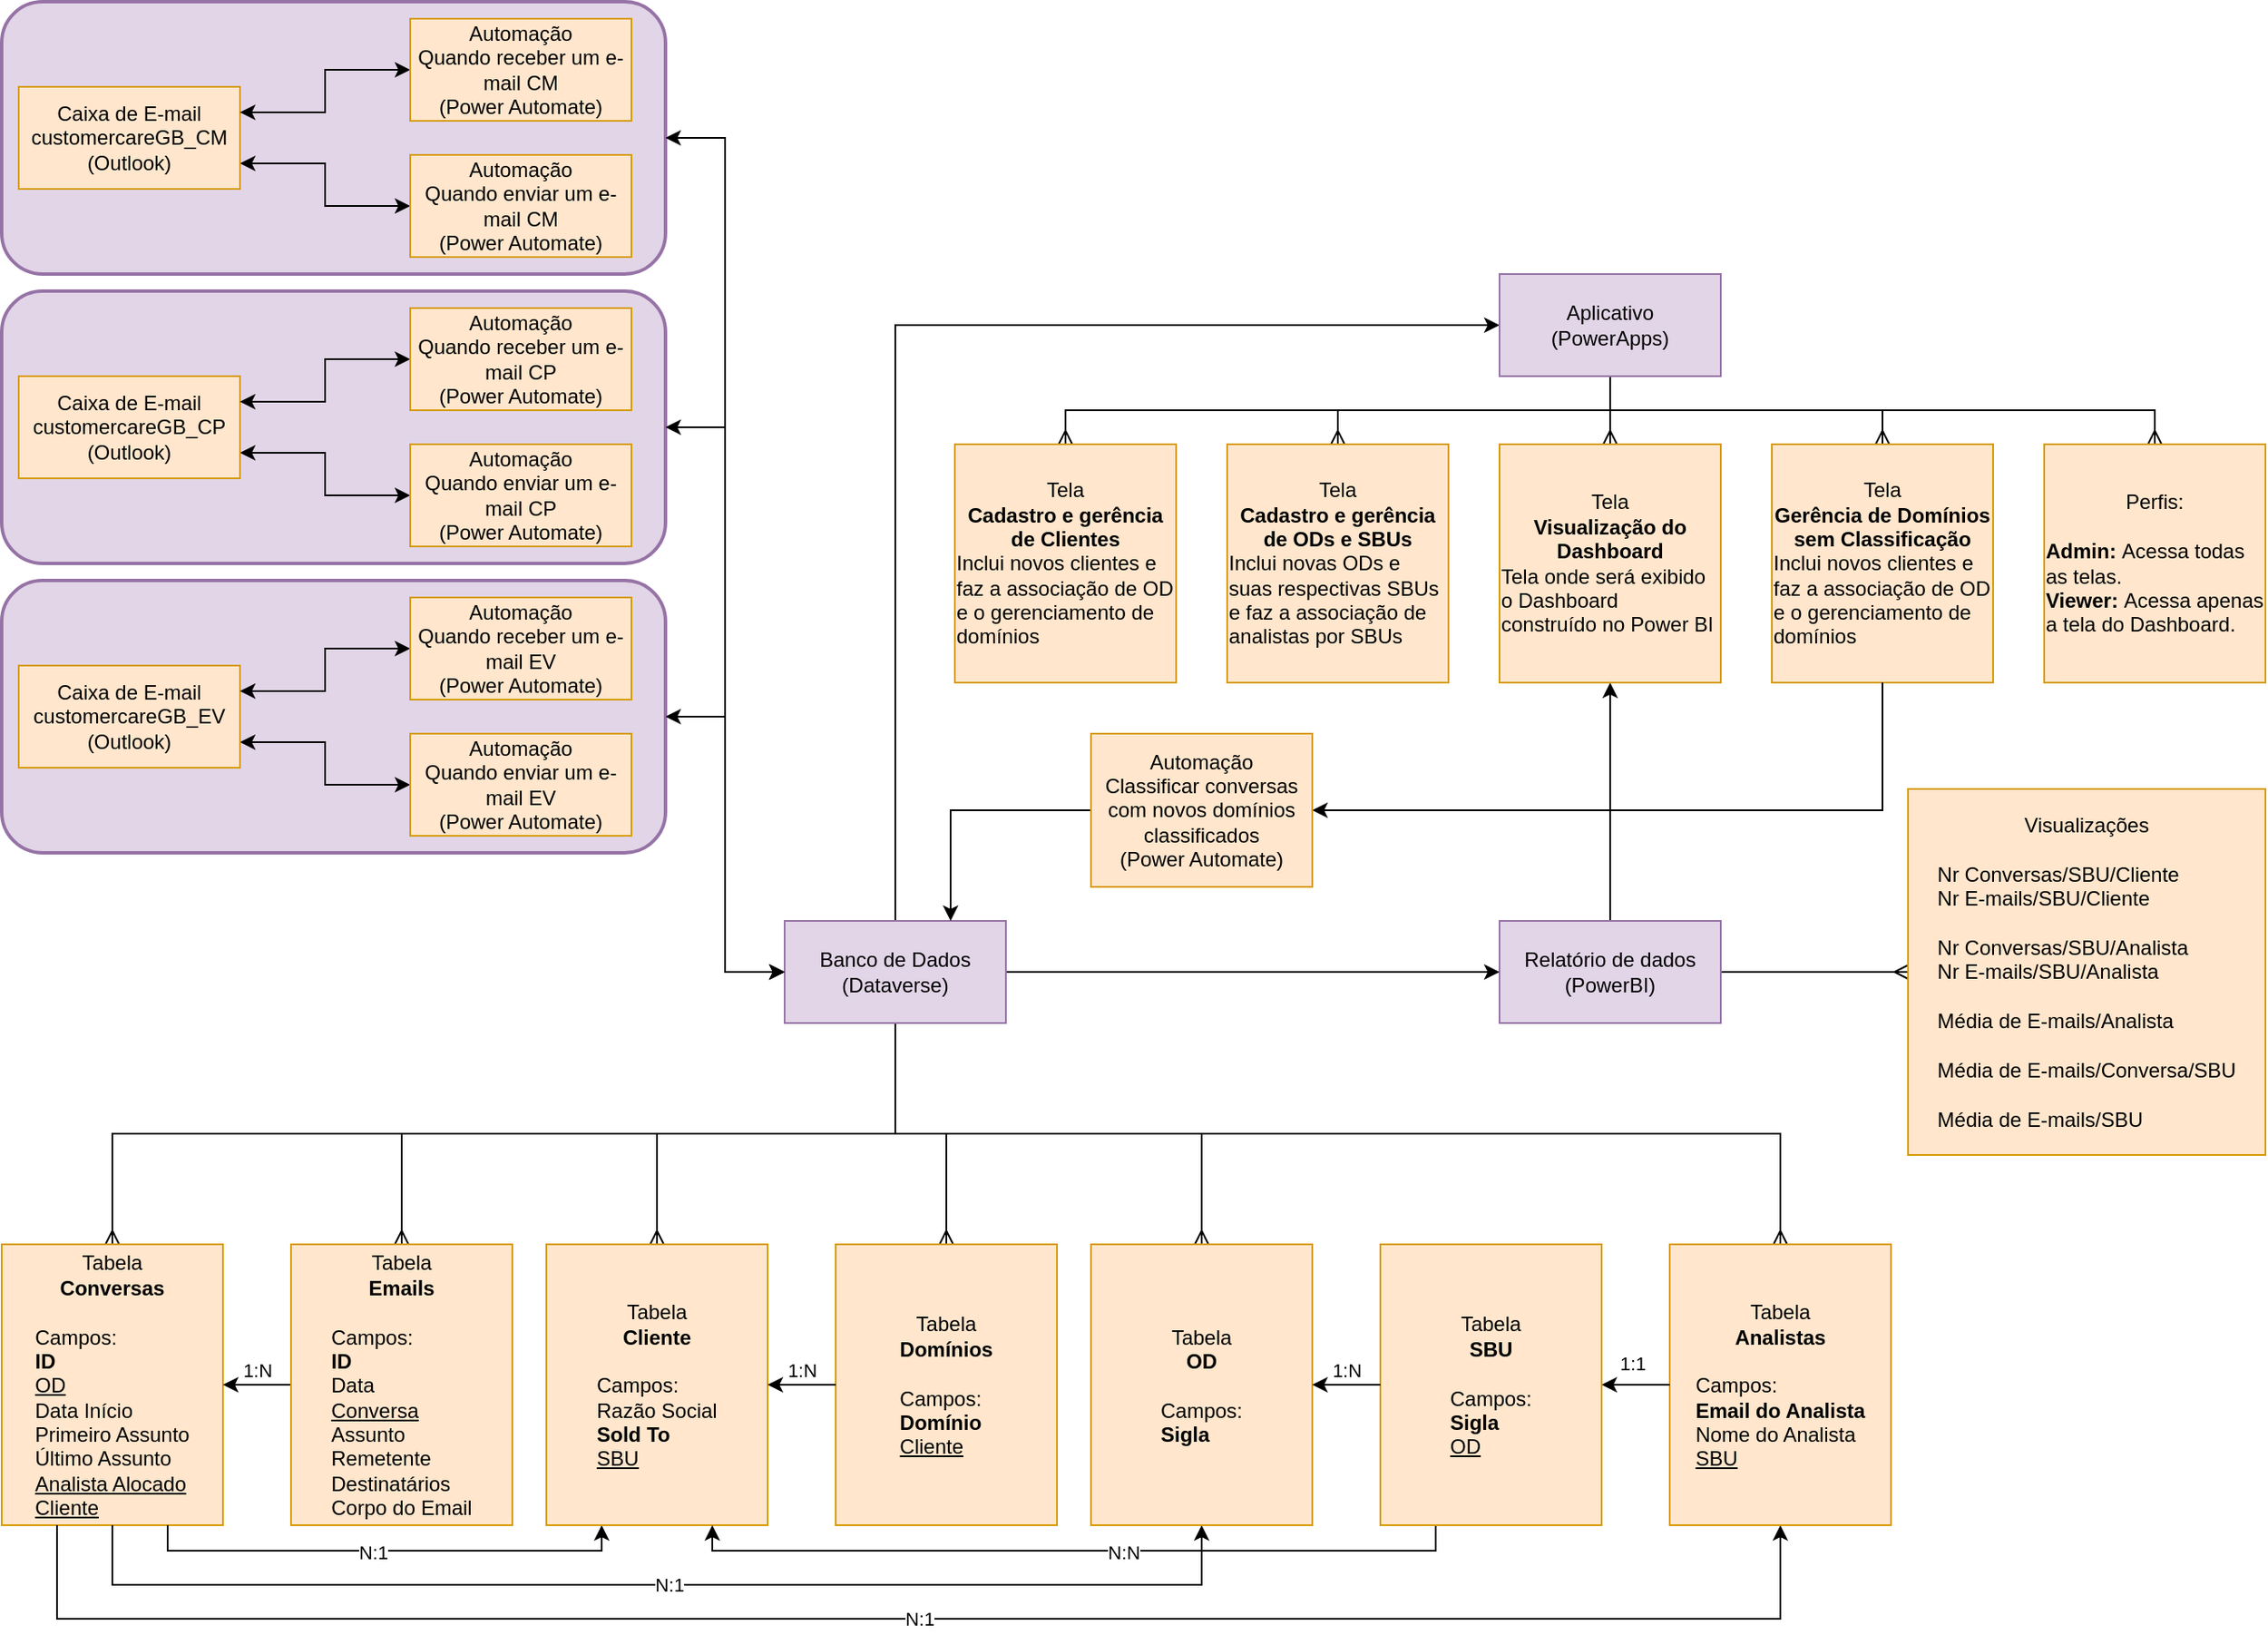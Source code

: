 <mxfile version="27.1.1">
  <diagram name="Page-1" id="ZwjWhncThgZWTAJ61Kw4">
    <mxGraphModel dx="1182" dy="-473" grid="1" gridSize="10" guides="1" tooltips="1" connect="1" arrows="1" fold="1" page="1" pageScale="1" pageWidth="850" pageHeight="1100" math="0" shadow="0">
      <root>
        <mxCell id="0" />
        <mxCell id="1" parent="0" />
        <mxCell id="ynyvM3cXLtGqZSwzZXU9-131" value="" style="rounded=1;whiteSpace=wrap;html=1;fillColor=#e1d5e7;strokeColor=#9673a6;strokeWidth=2;" parent="1" vertex="1">
          <mxGeometry x="10" y="1110" width="390" height="160" as="geometry" />
        </mxCell>
        <mxCell id="ynyvM3cXLtGqZSwzZXU9-128" value="" style="rounded=1;whiteSpace=wrap;html=1;fillColor=#e1d5e7;strokeColor=#9673a6;strokeWidth=2;" parent="1" vertex="1">
          <mxGeometry x="10" y="1450" width="390" height="160" as="geometry" />
        </mxCell>
        <mxCell id="ynyvM3cXLtGqZSwzZXU9-130" value="" style="rounded=1;whiteSpace=wrap;html=1;fillColor=#e1d5e7;strokeColor=#9673a6;strokeWidth=2;" parent="1" vertex="1">
          <mxGeometry x="10" y="1280" width="390" height="160" as="geometry" />
        </mxCell>
        <mxCell id="ynyvM3cXLtGqZSwzZXU9-120" style="edgeStyle=orthogonalEdgeStyle;rounded=0;orthogonalLoop=1;jettySize=auto;html=1;exitX=0.5;exitY=0;exitDx=0;exitDy=0;entryX=0.5;entryY=1;entryDx=0;entryDy=0;" parent="1" source="ynyvM3cXLtGqZSwzZXU9-2" target="ynyvM3cXLtGqZSwzZXU9-118" edge="1">
          <mxGeometry relative="1" as="geometry" />
        </mxCell>
        <mxCell id="ynyvM3cXLtGqZSwzZXU9-138" style="edgeStyle=orthogonalEdgeStyle;rounded=0;orthogonalLoop=1;jettySize=auto;html=1;exitX=1;exitY=0.5;exitDx=0;exitDy=0;entryX=0;entryY=0.5;entryDx=0;entryDy=0;endArrow=ERmany;endFill=0;" parent="1" source="ynyvM3cXLtGqZSwzZXU9-2" target="ynyvM3cXLtGqZSwzZXU9-137" edge="1">
          <mxGeometry relative="1" as="geometry" />
        </mxCell>
        <mxCell id="ynyvM3cXLtGqZSwzZXU9-2" value="Relatório de dados&lt;br&gt;&lt;div&gt;(PowerBI)&lt;/div&gt;" style="rounded=0;whiteSpace=wrap;html=1;fillColor=#e1d5e7;strokeColor=#9673a6;" parent="1" vertex="1">
          <mxGeometry x="890" y="1650" width="130" height="60" as="geometry" />
        </mxCell>
        <mxCell id="ynyvM3cXLtGqZSwzZXU9-69" style="edgeStyle=orthogonalEdgeStyle;rounded=0;orthogonalLoop=1;jettySize=auto;html=1;exitX=1;exitY=0.75;exitDx=0;exitDy=0;entryX=0;entryY=0.5;entryDx=0;entryDy=0;startArrow=classic;startFill=1;" parent="1" source="ynyvM3cXLtGqZSwzZXU9-36" target="ynyvM3cXLtGqZSwzZXU9-67" edge="1">
          <mxGeometry relative="1" as="geometry" />
        </mxCell>
        <mxCell id="ynyvM3cXLtGqZSwzZXU9-36" value="Caixa de E-mail&lt;div&gt;customercareGB_CM&lt;br&gt;&lt;div&gt;(Outlook)&lt;/div&gt;&lt;/div&gt;" style="rounded=0;whiteSpace=wrap;html=1;fillColor=#ffe6cc;strokeColor=#d79b00;" parent="1" vertex="1">
          <mxGeometry x="20.0" y="1160" width="130" height="60" as="geometry" />
        </mxCell>
        <mxCell id="ynyvM3cXLtGqZSwzZXU9-70" style="edgeStyle=orthogonalEdgeStyle;rounded=0;orthogonalLoop=1;jettySize=auto;html=1;exitX=0;exitY=0.5;exitDx=0;exitDy=0;entryX=1;entryY=0.25;entryDx=0;entryDy=0;startArrow=classic;startFill=1;" parent="1" source="ynyvM3cXLtGqZSwzZXU9-59" target="ynyvM3cXLtGqZSwzZXU9-36" edge="1">
          <mxGeometry relative="1" as="geometry" />
        </mxCell>
        <mxCell id="ynyvM3cXLtGqZSwzZXU9-59" value="Automação&lt;div&gt;Quando receber um e-mail CM&lt;br&gt;&lt;div&gt;(Power Automate)&lt;/div&gt;&lt;/div&gt;" style="rounded=0;whiteSpace=wrap;html=1;fillColor=#ffe6cc;strokeColor=#d79b00;" parent="1" vertex="1">
          <mxGeometry x="250.0" y="1120" width="130" height="60" as="geometry" />
        </mxCell>
        <mxCell id="ynyvM3cXLtGqZSwzZXU9-67" value="Automação&lt;div&gt;Quando enviar um e-mail CM&lt;br&gt;&lt;div&gt;(Power Automate)&lt;/div&gt;&lt;/div&gt;" style="rounded=0;whiteSpace=wrap;html=1;fillColor=#ffe6cc;strokeColor=#d79b00;" parent="1" vertex="1">
          <mxGeometry x="250" y="1200" width="130" height="60" as="geometry" />
        </mxCell>
        <mxCell id="ynyvM3cXLtGqZSwzZXU9-93" style="edgeStyle=orthogonalEdgeStyle;rounded=0;orthogonalLoop=1;jettySize=auto;html=1;exitX=0.5;exitY=1;exitDx=0;exitDy=0;endArrow=ERmany;endFill=0;" parent="1" source="ynyvM3cXLtGqZSwzZXU9-24" target="ynyvM3cXLtGqZSwzZXU9-79" edge="1">
          <mxGeometry relative="1" as="geometry" />
        </mxCell>
        <mxCell id="ynyvM3cXLtGqZSwzZXU9-94" style="edgeStyle=orthogonalEdgeStyle;rounded=0;orthogonalLoop=1;jettySize=auto;html=1;exitX=0.5;exitY=1;exitDx=0;exitDy=0;entryX=0.5;entryY=0;entryDx=0;entryDy=0;endArrow=ERmany;endFill=0;" parent="1" source="ynyvM3cXLtGqZSwzZXU9-24" target="ynyvM3cXLtGqZSwzZXU9-83" edge="1">
          <mxGeometry relative="1" as="geometry" />
        </mxCell>
        <mxCell id="ynyvM3cXLtGqZSwzZXU9-95" style="edgeStyle=orthogonalEdgeStyle;rounded=0;orthogonalLoop=1;jettySize=auto;html=1;exitX=0.5;exitY=1;exitDx=0;exitDy=0;endArrow=ERmany;endFill=0;" parent="1" source="ynyvM3cXLtGqZSwzZXU9-24" target="ynyvM3cXLtGqZSwzZXU9-84" edge="1">
          <mxGeometry relative="1" as="geometry" />
        </mxCell>
        <mxCell id="ynyvM3cXLtGqZSwzZXU9-96" style="edgeStyle=orthogonalEdgeStyle;rounded=0;orthogonalLoop=1;jettySize=auto;html=1;exitX=0.5;exitY=1;exitDx=0;exitDy=0;endArrow=ERmany;endFill=0;" parent="1" source="ynyvM3cXLtGqZSwzZXU9-24" target="ynyvM3cXLtGqZSwzZXU9-78" edge="1">
          <mxGeometry relative="1" as="geometry" />
        </mxCell>
        <mxCell id="ynyvM3cXLtGqZSwzZXU9-97" style="edgeStyle=orthogonalEdgeStyle;rounded=0;orthogonalLoop=1;jettySize=auto;html=1;exitX=0.5;exitY=1;exitDx=0;exitDy=0;entryX=0.5;entryY=0;entryDx=0;entryDy=0;endArrow=ERmany;endFill=0;" parent="1" source="ynyvM3cXLtGqZSwzZXU9-24" target="ynyvM3cXLtGqZSwzZXU9-74" edge="1">
          <mxGeometry relative="1" as="geometry" />
        </mxCell>
        <mxCell id="ynyvM3cXLtGqZSwzZXU9-98" style="edgeStyle=orthogonalEdgeStyle;rounded=0;orthogonalLoop=1;jettySize=auto;html=1;exitX=0.5;exitY=1;exitDx=0;exitDy=0;entryX=0.5;entryY=0;entryDx=0;entryDy=0;endArrow=ERmany;endFill=0;" parent="1" source="ynyvM3cXLtGqZSwzZXU9-24" target="ynyvM3cXLtGqZSwzZXU9-29" edge="1">
          <mxGeometry relative="1" as="geometry" />
        </mxCell>
        <mxCell id="ynyvM3cXLtGqZSwzZXU9-119" style="edgeStyle=orthogonalEdgeStyle;rounded=0;orthogonalLoop=1;jettySize=auto;html=1;exitX=1;exitY=0.5;exitDx=0;exitDy=0;entryX=0;entryY=0.5;entryDx=0;entryDy=0;" parent="1" source="ynyvM3cXLtGqZSwzZXU9-24" target="ynyvM3cXLtGqZSwzZXU9-2" edge="1">
          <mxGeometry relative="1" as="geometry" />
        </mxCell>
        <mxCell id="ynyvM3cXLtGqZSwzZXU9-121" style="edgeStyle=orthogonalEdgeStyle;rounded=0;orthogonalLoop=1;jettySize=auto;html=1;exitX=0.5;exitY=0;exitDx=0;exitDy=0;entryX=0;entryY=0.5;entryDx=0;entryDy=0;" parent="1" source="ynyvM3cXLtGqZSwzZXU9-24" target="ynyvM3cXLtGqZSwzZXU9-18" edge="1">
          <mxGeometry relative="1" as="geometry" />
        </mxCell>
        <mxCell id="ynyvM3cXLtGqZSwzZXU9-24" value="Banco de Dados (Dataverse)" style="rounded=0;whiteSpace=wrap;html=1;fillColor=#e1d5e7;strokeColor=#9673a6;container=0;" parent="1" vertex="1">
          <mxGeometry x="470" y="1650" width="130" height="60" as="geometry" />
        </mxCell>
        <mxCell id="ynyvM3cXLtGqZSwzZXU9-29" value="Tabela&lt;div&gt;&lt;b&gt;Conversas&lt;/b&gt;&lt;/div&gt;&lt;div&gt;&lt;br&gt;&lt;/div&gt;&lt;div style=&quot;text-align: left;&quot;&gt;Campos:&lt;/div&gt;&lt;div style=&quot;text-align: left;&quot;&gt;&lt;b&gt;ID&lt;/b&gt;&lt;/div&gt;&lt;div style=&quot;text-align: left;&quot;&gt;&lt;u&gt;OD&lt;/u&gt;&lt;/div&gt;&lt;div style=&quot;text-align: left;&quot;&gt;Data Início&lt;/div&gt;&lt;div style=&quot;text-align: left;&quot;&gt;Primeiro Assunto&lt;/div&gt;&lt;div style=&quot;text-align: left;&quot;&gt;Último Assunto&lt;br&gt;&lt;u&gt;Analista Alocado&lt;/u&gt;&lt;/div&gt;&lt;div style=&quot;text-align: left;&quot;&gt;&lt;u&gt;Cliente&lt;/u&gt;&lt;/div&gt;" style="rounded=0;whiteSpace=wrap;html=1;fillColor=#ffe6cc;strokeColor=#d79b00;container=0;" parent="1" vertex="1">
          <mxGeometry x="10" y="1840" width="130" height="165" as="geometry" />
        </mxCell>
        <mxCell id="ynyvM3cXLtGqZSwzZXU9-76" value="" style="edgeStyle=orthogonalEdgeStyle;rounded=0;orthogonalLoop=1;jettySize=auto;html=1;startArrow=none;startFill=0;endArrow=classic;endFill=1;" parent="1" source="ynyvM3cXLtGqZSwzZXU9-74" target="ynyvM3cXLtGqZSwzZXU9-29" edge="1">
          <mxGeometry relative="1" as="geometry" />
        </mxCell>
        <mxCell id="ynyvM3cXLtGqZSwzZXU9-77" value="1:N" style="edgeLabel;html=1;align=center;verticalAlign=middle;resizable=0;points=[];" parent="ynyvM3cXLtGqZSwzZXU9-76" vertex="1" connectable="0">
          <mxGeometry x="0.323" y="1" relative="1" as="geometry">
            <mxPoint x="6" y="-10" as="offset" />
          </mxGeometry>
        </mxCell>
        <mxCell id="ynyvM3cXLtGqZSwzZXU9-74" value="Tabela&lt;div&gt;&lt;b&gt;Emails&lt;/b&gt;&lt;/div&gt;&lt;div&gt;&lt;br&gt;&lt;/div&gt;&lt;div style=&quot;text-align: left;&quot;&gt;Campos:&lt;/div&gt;&lt;div style=&quot;text-align: left;&quot;&gt;&lt;b&gt;ID&lt;/b&gt;&lt;/div&gt;&lt;div style=&quot;text-align: left;&quot;&gt;Data&lt;/div&gt;&lt;div style=&quot;text-align: left;&quot;&gt;&lt;u&gt;Conversa&lt;/u&gt;&lt;/div&gt;&lt;div style=&quot;text-align: left;&quot;&gt;Assunto&lt;/div&gt;&lt;div style=&quot;text-align: left;&quot;&gt;Remetente&lt;/div&gt;&lt;div style=&quot;text-align: left;&quot;&gt;Destinatários&lt;/div&gt;&lt;div style=&quot;text-align: left;&quot;&gt;&lt;font style=&quot;color: rgb(0, 0, 0);&quot;&gt;Corpo do Email&lt;/font&gt;&lt;/div&gt;" style="rounded=0;whiteSpace=wrap;html=1;fillColor=#ffe6cc;strokeColor=#d79b00;container=0;" parent="1" vertex="1">
          <mxGeometry x="180" y="1840" width="130" height="165" as="geometry" />
        </mxCell>
        <mxCell id="ynyvM3cXLtGqZSwzZXU9-91" style="edgeStyle=orthogonalEdgeStyle;rounded=0;orthogonalLoop=1;jettySize=auto;html=1;exitX=0.25;exitY=1;exitDx=0;exitDy=0;entryX=0.75;entryY=1;entryDx=0;entryDy=0;startArrow=classic;startFill=1;endArrow=none;" parent="1" source="ynyvM3cXLtGqZSwzZXU9-78" target="ynyvM3cXLtGqZSwzZXU9-29" edge="1">
          <mxGeometry relative="1" as="geometry">
            <Array as="points">
              <mxPoint x="363" y="2020" />
              <mxPoint x="108" y="2020" />
            </Array>
          </mxGeometry>
        </mxCell>
        <mxCell id="ynyvM3cXLtGqZSwzZXU9-92" value="N:1" style="edgeLabel;html=1;align=center;verticalAlign=middle;resizable=0;points=[];" parent="ynyvM3cXLtGqZSwzZXU9-91" vertex="1" connectable="0">
          <mxGeometry x="0.05" y="1" relative="1" as="geometry">
            <mxPoint as="offset" />
          </mxGeometry>
        </mxCell>
        <mxCell id="ynyvM3cXLtGqZSwzZXU9-78" value="Tabela&lt;div&gt;&lt;b&gt;Cliente&lt;/b&gt;&lt;/div&gt;&lt;div&gt;&lt;br&gt;&lt;/div&gt;&lt;div style=&quot;text-align: left;&quot;&gt;Campos:&lt;/div&gt;&lt;div style=&quot;text-align: left;&quot;&gt;Razão Social&lt;br&gt;&lt;b&gt;Sold To&lt;/b&gt;&lt;/div&gt;&lt;div style=&quot;text-align: left;&quot;&gt;&lt;u&gt;SBU&lt;/u&gt;&lt;/div&gt;" style="rounded=0;whiteSpace=wrap;html=1;fillColor=#ffe6cc;strokeColor=#d79b00;container=0;" parent="1" vertex="1">
          <mxGeometry x="330" y="1840" width="130" height="165" as="geometry" />
        </mxCell>
        <mxCell id="RUG-Mu3ClXBhVxwZy014-1" style="edgeStyle=orthogonalEdgeStyle;rounded=0;orthogonalLoop=1;jettySize=auto;html=1;exitX=0.5;exitY=1;exitDx=0;exitDy=0;entryX=0.5;entryY=1;entryDx=0;entryDy=0;startArrow=classic;startFill=1;endArrow=none;" edge="1" parent="1" source="ynyvM3cXLtGqZSwzZXU9-83" target="ynyvM3cXLtGqZSwzZXU9-29">
          <mxGeometry relative="1" as="geometry">
            <Array as="points">
              <mxPoint x="715" y="2040" />
              <mxPoint x="75" y="2040" />
            </Array>
          </mxGeometry>
        </mxCell>
        <mxCell id="RUG-Mu3ClXBhVxwZy014-2" value="N:1" style="edgeLabel;html=1;align=center;verticalAlign=middle;resizable=0;points=[];" vertex="1" connectable="0" parent="RUG-Mu3ClXBhVxwZy014-1">
          <mxGeometry x="0.051" y="-3" relative="1" as="geometry">
            <mxPoint x="25" y="3" as="offset" />
          </mxGeometry>
        </mxCell>
        <mxCell id="ynyvM3cXLtGqZSwzZXU9-79" value="Tabela&lt;div&gt;&lt;b&gt;Domínios&lt;/b&gt;&lt;/div&gt;&lt;div&gt;&lt;br&gt;&lt;/div&gt;&lt;div style=&quot;text-align: left;&quot;&gt;Campos:&lt;/div&gt;&lt;div style=&quot;text-align: left;&quot;&gt;&lt;span style=&quot;background-color: transparent; color: light-dark(rgb(0, 0, 0), rgb(255, 255, 255));&quot;&gt;&lt;b&gt;Domínio&lt;/b&gt;&lt;/span&gt;&lt;/div&gt;&lt;div style=&quot;text-align: left;&quot;&gt;&lt;span style=&quot;background-color: transparent; color: light-dark(rgb(0, 0, 0), rgb(255, 255, 255));&quot;&gt;&lt;u&gt;Cliente&lt;/u&gt;&lt;/span&gt;&lt;/div&gt;" style="rounded=0;whiteSpace=wrap;html=1;fillColor=#ffe6cc;strokeColor=#d79b00;container=0;" parent="1" vertex="1">
          <mxGeometry x="500" y="1840" width="130" height="165" as="geometry" />
        </mxCell>
        <mxCell id="ynyvM3cXLtGqZSwzZXU9-80" value="" style="edgeStyle=orthogonalEdgeStyle;rounded=0;orthogonalLoop=1;jettySize=auto;html=1;startArrow=none;startFill=0;endArrow=classic;entryX=1;entryY=0.5;entryDx=0;entryDy=0;exitX=0;exitY=0.5;exitDx=0;exitDy=0;endFill=1;" parent="1" source="ynyvM3cXLtGqZSwzZXU9-79" target="ynyvM3cXLtGqZSwzZXU9-78" edge="1">
          <mxGeometry relative="1" as="geometry">
            <mxPoint x="550" y="1925" as="sourcePoint" />
            <mxPoint x="500" y="1925" as="targetPoint" />
          </mxGeometry>
        </mxCell>
        <mxCell id="ynyvM3cXLtGqZSwzZXU9-81" value="1:N" style="edgeLabel;html=1;align=center;verticalAlign=middle;resizable=0;points=[];" parent="ynyvM3cXLtGqZSwzZXU9-80" vertex="1" connectable="0">
          <mxGeometry x="0.323" y="1" relative="1" as="geometry">
            <mxPoint x="6" y="-10" as="offset" />
          </mxGeometry>
        </mxCell>
        <mxCell id="ynyvM3cXLtGqZSwzZXU9-87" style="edgeStyle=orthogonalEdgeStyle;rounded=0;orthogonalLoop=1;jettySize=auto;html=1;exitX=0.25;exitY=1;exitDx=0;exitDy=0;entryX=0.75;entryY=1;entryDx=0;entryDy=0;" parent="1" source="ynyvM3cXLtGqZSwzZXU9-141" target="ynyvM3cXLtGqZSwzZXU9-78" edge="1">
          <mxGeometry relative="1" as="geometry">
            <Array as="points">
              <mxPoint x="853" y="2020" />
              <mxPoint x="428" y="2020" />
            </Array>
          </mxGeometry>
        </mxCell>
        <mxCell id="ynyvM3cXLtGqZSwzZXU9-90" value="N:N" style="edgeLabel;html=1;align=center;verticalAlign=middle;resizable=0;points=[];" parent="ynyvM3cXLtGqZSwzZXU9-87" vertex="1" connectable="0">
          <mxGeometry x="-0.127" y="1" relative="1" as="geometry">
            <mxPoint as="offset" />
          </mxGeometry>
        </mxCell>
        <mxCell id="ynyvM3cXLtGqZSwzZXU9-83" value="Tabela&lt;div&gt;&lt;b&gt;OD&lt;/b&gt;&lt;/div&gt;&lt;div&gt;&lt;b&gt;&lt;br&gt;&lt;/b&gt;&lt;/div&gt;&lt;div style=&quot;text-align: left;&quot;&gt;Campos:&lt;/div&gt;&lt;div style=&quot;text-align: left;&quot;&gt;&lt;span style=&quot;background-color: transparent; color: light-dark(rgb(0, 0, 0), rgb(255, 255, 255));&quot;&gt;&lt;b&gt;Sigla&lt;/b&gt;&lt;/span&gt;&lt;/div&gt;" style="rounded=0;whiteSpace=wrap;html=1;fillColor=#ffe6cc;strokeColor=#d79b00;container=0;" parent="1" vertex="1">
          <mxGeometry x="650" y="1840" width="130" height="165" as="geometry" />
        </mxCell>
        <mxCell id="RUG-Mu3ClXBhVxwZy014-5" value="N:1" style="edgeStyle=orthogonalEdgeStyle;rounded=0;orthogonalLoop=1;jettySize=auto;html=1;exitX=0.5;exitY=1;exitDx=0;exitDy=0;entryX=0.25;entryY=1;entryDx=0;entryDy=0;startArrow=classic;startFill=1;endArrow=none;" edge="1" parent="1" source="ynyvM3cXLtGqZSwzZXU9-84" target="ynyvM3cXLtGqZSwzZXU9-29">
          <mxGeometry relative="1" as="geometry">
            <Array as="points">
              <mxPoint x="1055" y="2060" />
              <mxPoint x="42" y="2060" />
            </Array>
          </mxGeometry>
        </mxCell>
        <mxCell id="ynyvM3cXLtGqZSwzZXU9-84" value="Tabela&lt;div&gt;&lt;b&gt;Analistas&lt;/b&gt;&lt;/div&gt;&lt;div&gt;&lt;b&gt;&lt;br&gt;&lt;/b&gt;&lt;/div&gt;&lt;div style=&quot;text-align: left;&quot;&gt;Campos:&lt;/div&gt;&lt;div style=&quot;text-align: left;&quot;&gt;&lt;span style=&quot;background-color: transparent; color: light-dark(rgb(0, 0, 0), rgb(255, 255, 255));&quot;&gt;&lt;b&gt;Email do Analista&lt;/b&gt;&lt;/span&gt;&lt;/div&gt;&lt;div style=&quot;text-align: left;&quot;&gt;&lt;span style=&quot;background-color: transparent; color: light-dark(rgb(0, 0, 0), rgb(255, 255, 255));&quot;&gt;Nome do Analista&lt;/span&gt;&lt;/div&gt;&lt;div style=&quot;text-align: left;&quot;&gt;&lt;span style=&quot;background-color: transparent; color: light-dark(rgb(0, 0, 0), rgb(255, 255, 255));&quot;&gt;&lt;u&gt;SBU&lt;/u&gt;&lt;/span&gt;&lt;/div&gt;" style="rounded=0;whiteSpace=wrap;html=1;fillColor=#ffe6cc;strokeColor=#d79b00;container=0;" parent="1" vertex="1">
          <mxGeometry x="990" y="1840" width="130" height="165" as="geometry" />
        </mxCell>
        <mxCell id="ynyvM3cXLtGqZSwzZXU9-85" value="" style="edgeStyle=orthogonalEdgeStyle;rounded=0;orthogonalLoop=1;jettySize=auto;html=1;startArrow=none;startFill=0;endArrow=classic;entryX=1;entryY=0.5;entryDx=0;entryDy=0;exitX=0;exitY=0.5;exitDx=0;exitDy=0;endFill=1;" parent="1" source="ynyvM3cXLtGqZSwzZXU9-84" target="ynyvM3cXLtGqZSwzZXU9-141" edge="1">
          <mxGeometry relative="1" as="geometry">
            <mxPoint x="920" y="1925" as="sourcePoint" />
            <mxPoint x="870" y="1925" as="targetPoint" />
          </mxGeometry>
        </mxCell>
        <mxCell id="ynyvM3cXLtGqZSwzZXU9-86" value="1:1" style="edgeLabel;html=1;align=center;verticalAlign=middle;resizable=0;points=[];" parent="ynyvM3cXLtGqZSwzZXU9-85" vertex="1" connectable="0">
          <mxGeometry x="0.323" y="1" relative="1" as="geometry">
            <mxPoint x="4" y="-14" as="offset" />
          </mxGeometry>
        </mxCell>
        <mxCell id="ynyvM3cXLtGqZSwzZXU9-99" style="edgeStyle=orthogonalEdgeStyle;rounded=0;orthogonalLoop=1;jettySize=auto;html=1;exitX=1;exitY=0.75;exitDx=0;exitDy=0;entryX=0;entryY=0.5;entryDx=0;entryDy=0;startArrow=classic;startFill=1;" parent="1" source="ynyvM3cXLtGqZSwzZXU9-100" target="ynyvM3cXLtGqZSwzZXU9-103" edge="1">
          <mxGeometry relative="1" as="geometry" />
        </mxCell>
        <mxCell id="ynyvM3cXLtGqZSwzZXU9-100" value="Caixa de E-mail&lt;div&gt;customercareGB_CP&lt;br&gt;&lt;div&gt;(Outlook)&lt;/div&gt;&lt;/div&gt;" style="rounded=0;whiteSpace=wrap;html=1;fillColor=#ffe6cc;strokeColor=#d79b00;" parent="1" vertex="1">
          <mxGeometry x="20" y="1330" width="130" height="60" as="geometry" />
        </mxCell>
        <mxCell id="ynyvM3cXLtGqZSwzZXU9-101" style="edgeStyle=orthogonalEdgeStyle;rounded=0;orthogonalLoop=1;jettySize=auto;html=1;exitX=0;exitY=0.5;exitDx=0;exitDy=0;entryX=1;entryY=0.25;entryDx=0;entryDy=0;startArrow=classic;startFill=1;" parent="1" source="ynyvM3cXLtGqZSwzZXU9-102" target="ynyvM3cXLtGqZSwzZXU9-100" edge="1">
          <mxGeometry relative="1" as="geometry" />
        </mxCell>
        <mxCell id="ynyvM3cXLtGqZSwzZXU9-102" value="Automação&lt;div&gt;Quando receber um e-mail CP&lt;br&gt;&lt;div&gt;(Power Automate)&lt;/div&gt;&lt;/div&gt;" style="rounded=0;whiteSpace=wrap;html=1;fillColor=#ffe6cc;strokeColor=#d79b00;" parent="1" vertex="1">
          <mxGeometry x="250.0" y="1290" width="130" height="60" as="geometry" />
        </mxCell>
        <mxCell id="ynyvM3cXLtGqZSwzZXU9-103" value="Automação&lt;br&gt;&lt;div&gt;Quando enviar um e-mail CP&lt;br&gt;&lt;div&gt;(Power Automate)&lt;/div&gt;&lt;/div&gt;" style="rounded=0;whiteSpace=wrap;html=1;fillColor=#ffe6cc;strokeColor=#d79b00;" parent="1" vertex="1">
          <mxGeometry x="250" y="1370" width="130" height="60" as="geometry" />
        </mxCell>
        <mxCell id="ynyvM3cXLtGqZSwzZXU9-104" style="edgeStyle=orthogonalEdgeStyle;rounded=0;orthogonalLoop=1;jettySize=auto;html=1;exitX=1;exitY=0.75;exitDx=0;exitDy=0;entryX=0;entryY=0.5;entryDx=0;entryDy=0;startArrow=classic;startFill=1;" parent="1" source="ynyvM3cXLtGqZSwzZXU9-105" target="ynyvM3cXLtGqZSwzZXU9-108" edge="1">
          <mxGeometry relative="1" as="geometry" />
        </mxCell>
        <mxCell id="ynyvM3cXLtGqZSwzZXU9-105" value="Caixa de E-mail&lt;div&gt;customercareGB_EV&lt;br&gt;&lt;div&gt;(Outlook)&lt;/div&gt;&lt;/div&gt;" style="rounded=0;whiteSpace=wrap;html=1;fillColor=#ffe6cc;strokeColor=#d79b00;" parent="1" vertex="1">
          <mxGeometry x="20" y="1500" width="130" height="60" as="geometry" />
        </mxCell>
        <mxCell id="ynyvM3cXLtGqZSwzZXU9-106" style="edgeStyle=orthogonalEdgeStyle;rounded=0;orthogonalLoop=1;jettySize=auto;html=1;exitX=0;exitY=0.5;exitDx=0;exitDy=0;entryX=1;entryY=0.25;entryDx=0;entryDy=0;startArrow=classic;startFill=1;" parent="1" source="ynyvM3cXLtGqZSwzZXU9-107" target="ynyvM3cXLtGqZSwzZXU9-105" edge="1">
          <mxGeometry relative="1" as="geometry" />
        </mxCell>
        <mxCell id="ynyvM3cXLtGqZSwzZXU9-107" value="Automação&lt;br&gt;&lt;div&gt;Quando receber um e-mail EV&lt;br&gt;&lt;div&gt;(Power Automate)&lt;/div&gt;&lt;/div&gt;" style="rounded=0;whiteSpace=wrap;html=1;fillColor=#ffe6cc;strokeColor=#d79b00;" parent="1" vertex="1">
          <mxGeometry x="250.0" y="1460" width="130" height="60" as="geometry" />
        </mxCell>
        <mxCell id="ynyvM3cXLtGqZSwzZXU9-108" value="Automação&lt;br&gt;&lt;div&gt;Quando enviar um e-mail EV&lt;br&gt;&lt;div&gt;(Power Automate)&lt;/div&gt;&lt;/div&gt;" style="rounded=0;whiteSpace=wrap;html=1;fillColor=#ffe6cc;strokeColor=#d79b00;" parent="1" vertex="1">
          <mxGeometry x="250" y="1540" width="130" height="60" as="geometry" />
        </mxCell>
        <mxCell id="ynyvM3cXLtGqZSwzZXU9-123" style="edgeStyle=orthogonalEdgeStyle;rounded=0;orthogonalLoop=1;jettySize=auto;html=1;exitX=0.5;exitY=1;exitDx=0;exitDy=0;entryX=0.5;entryY=0;entryDx=0;entryDy=0;endArrow=ERmany;endFill=0;" parent="1" source="ynyvM3cXLtGqZSwzZXU9-18" target="ynyvM3cXLtGqZSwzZXU9-22" edge="1">
          <mxGeometry relative="1" as="geometry" />
        </mxCell>
        <mxCell id="ynyvM3cXLtGqZSwzZXU9-124" style="edgeStyle=orthogonalEdgeStyle;rounded=0;orthogonalLoop=1;jettySize=auto;html=1;exitX=0.5;exitY=1;exitDx=0;exitDy=0;entryX=0.5;entryY=0;entryDx=0;entryDy=0;endArrow=ERmany;endFill=0;" parent="1" source="ynyvM3cXLtGqZSwzZXU9-18" target="ynyvM3cXLtGqZSwzZXU9-117" edge="1">
          <mxGeometry relative="1" as="geometry" />
        </mxCell>
        <mxCell id="ynyvM3cXLtGqZSwzZXU9-125" style="edgeStyle=orthogonalEdgeStyle;rounded=0;orthogonalLoop=1;jettySize=auto;html=1;exitX=0.5;exitY=1;exitDx=0;exitDy=0;entryX=0.5;entryY=0;entryDx=0;entryDy=0;endArrow=ERmany;endFill=0;" parent="1" source="ynyvM3cXLtGqZSwzZXU9-18" target="ynyvM3cXLtGqZSwzZXU9-118" edge="1">
          <mxGeometry relative="1" as="geometry" />
        </mxCell>
        <mxCell id="ynyvM3cXLtGqZSwzZXU9-127" style="edgeStyle=orthogonalEdgeStyle;rounded=0;orthogonalLoop=1;jettySize=auto;html=1;exitX=0.5;exitY=1;exitDx=0;exitDy=0;endArrow=ERmany;endFill=0;" parent="1" source="ynyvM3cXLtGqZSwzZXU9-18" target="ynyvM3cXLtGqZSwzZXU9-126" edge="1">
          <mxGeometry relative="1" as="geometry" />
        </mxCell>
        <mxCell id="ynyvM3cXLtGqZSwzZXU9-140" style="edgeStyle=orthogonalEdgeStyle;rounded=0;orthogonalLoop=1;jettySize=auto;html=1;exitX=0.5;exitY=1;exitDx=0;exitDy=0;endArrow=ERmany;endFill=0;" parent="1" source="ynyvM3cXLtGqZSwzZXU9-18" target="ynyvM3cXLtGqZSwzZXU9-139" edge="1">
          <mxGeometry relative="1" as="geometry" />
        </mxCell>
        <mxCell id="ynyvM3cXLtGqZSwzZXU9-18" value="Aplicativo&lt;div&gt;(PowerApps)&lt;/div&gt;" style="rounded=0;whiteSpace=wrap;html=1;fillColor=#e1d5e7;strokeColor=#9673a6;" parent="1" vertex="1">
          <mxGeometry x="890" y="1270" width="130" height="60" as="geometry" />
        </mxCell>
        <mxCell id="ynyvM3cXLtGqZSwzZXU9-22" value="Tela&lt;div&gt;&lt;b&gt;Cadastro e gerência de Clientes&lt;/b&gt;&lt;/div&gt;&lt;div style=&quot;text-align: left;&quot;&gt;Inclui novos clientes e faz a associação de OD e o gerenciamento de domínios&lt;/div&gt;" style="rounded=0;whiteSpace=wrap;html=1;fillColor=#ffe6cc;strokeColor=#d79b00;" parent="1" vertex="1">
          <mxGeometry x="570" y="1370" width="130" height="140" as="geometry" />
        </mxCell>
        <mxCell id="ynyvM3cXLtGqZSwzZXU9-117" value="Tela&lt;div&gt;&lt;b&gt;Cadastro e gerência de ODs e SBUs&lt;/b&gt;&lt;/div&gt;&lt;div style=&quot;text-align: left;&quot;&gt;Inclui novas ODs e suas respectivas SBUs e faz a associação de analistas por SBUs&lt;/div&gt;" style="rounded=0;whiteSpace=wrap;html=1;fillColor=#ffe6cc;strokeColor=#d79b00;" parent="1" vertex="1">
          <mxGeometry x="730" y="1370" width="130" height="140" as="geometry" />
        </mxCell>
        <mxCell id="ynyvM3cXLtGqZSwzZXU9-118" value="Tela&lt;div&gt;&lt;b&gt;Visualização do Dashboard&lt;/b&gt;&lt;/div&gt;&lt;div style=&quot;text-align: left;&quot;&gt;Tela onde será exibido o Dashboard construído no Power BI&lt;/div&gt;" style="rounded=0;whiteSpace=wrap;html=1;fillColor=#ffe6cc;strokeColor=#d79b00;" parent="1" vertex="1">
          <mxGeometry x="890" y="1370" width="130" height="140" as="geometry" />
        </mxCell>
        <mxCell id="ynyvM3cXLtGqZSwzZXU9-126" value="Perfis:&lt;div&gt;&lt;br&gt;&lt;div style=&quot;text-align: left;&quot;&gt;&lt;b&gt;Admin: &lt;/b&gt;Acessa todas as telas.&lt;/div&gt;&lt;div style=&quot;text-align: left;&quot;&gt;&lt;b&gt;Viewer: &lt;/b&gt;Acessa apenas a tela do Dashboard.&lt;/div&gt;&lt;/div&gt;" style="rounded=0;whiteSpace=wrap;html=1;fillColor=#ffe6cc;strokeColor=#d79b00;" parent="1" vertex="1">
          <mxGeometry x="1210" y="1370" width="130" height="140" as="geometry" />
        </mxCell>
        <mxCell id="ynyvM3cXLtGqZSwzZXU9-135" style="edgeStyle=orthogonalEdgeStyle;rounded=0;orthogonalLoop=1;jettySize=auto;html=1;exitX=1;exitY=0.5;exitDx=0;exitDy=0;entryX=0;entryY=0.5;entryDx=0;entryDy=0;startArrow=classic;startFill=1;" parent="1" source="ynyvM3cXLtGqZSwzZXU9-128" target="ynyvM3cXLtGqZSwzZXU9-24" edge="1">
          <mxGeometry relative="1" as="geometry" />
        </mxCell>
        <mxCell id="ynyvM3cXLtGqZSwzZXU9-134" style="edgeStyle=orthogonalEdgeStyle;rounded=0;orthogonalLoop=1;jettySize=auto;html=1;exitX=1;exitY=0.5;exitDx=0;exitDy=0;entryX=0;entryY=0.5;entryDx=0;entryDy=0;startArrow=classic;startFill=1;" parent="1" source="ynyvM3cXLtGqZSwzZXU9-130" target="ynyvM3cXLtGqZSwzZXU9-24" edge="1">
          <mxGeometry relative="1" as="geometry" />
        </mxCell>
        <mxCell id="ynyvM3cXLtGqZSwzZXU9-133" style="edgeStyle=orthogonalEdgeStyle;rounded=0;orthogonalLoop=1;jettySize=auto;html=1;exitX=1;exitY=0.5;exitDx=0;exitDy=0;entryX=0;entryY=0.5;entryDx=0;entryDy=0;startArrow=classic;startFill=1;" parent="1" source="ynyvM3cXLtGqZSwzZXU9-131" target="ynyvM3cXLtGqZSwzZXU9-24" edge="1">
          <mxGeometry relative="1" as="geometry" />
        </mxCell>
        <mxCell id="ynyvM3cXLtGqZSwzZXU9-137" value="Visualizações&lt;div&gt;&lt;br&gt;&lt;/div&gt;&lt;div style=&quot;text-align: left;&quot;&gt;Nr Conversas/&lt;span style=&quot;background-color: transparent; color: light-dark(rgb(0, 0, 0), rgb(255, 255, 255));&quot;&gt;SBU/&lt;/span&gt;&lt;span style=&quot;background-color: transparent; color: light-dark(rgb(0, 0, 0), rgb(255, 255, 255));&quot;&gt;Cliente&lt;/span&gt;&lt;/div&gt;&lt;div style=&quot;text-align: left;&quot;&gt;Nr E-mails/&lt;span style=&quot;background-color: transparent; color: light-dark(rgb(0, 0, 0), rgb(255, 255, 255));&quot;&gt;SBU/&lt;/span&gt;&lt;span style=&quot;background-color: transparent; color: light-dark(rgb(0, 0, 0), rgb(255, 255, 255));&quot;&gt;Cliente&lt;/span&gt;&lt;/div&gt;&lt;div style=&quot;text-align: left;&quot;&gt;&lt;br&gt;&lt;/div&gt;&lt;div style=&quot;text-align: left;&quot;&gt;&lt;div&gt;Nr Conversas/&lt;span style=&quot;background-color: transparent; color: light-dark(rgb(0, 0, 0), rgb(255, 255, 255));&quot;&gt;SBU/&lt;/span&gt;&lt;span style=&quot;background-color: transparent; color: light-dark(rgb(0, 0, 0), rgb(255, 255, 255));&quot;&gt;Analista&lt;/span&gt;&lt;/div&gt;&lt;div&gt;Nr E-mails/&lt;span style=&quot;background-color: transparent; color: light-dark(rgb(0, 0, 0), rgb(255, 255, 255));&quot;&gt;SBU/&lt;/span&gt;&lt;span style=&quot;background-color: transparent; color: light-dark(rgb(0, 0, 0), rgb(255, 255, 255));&quot;&gt;Analista&lt;/span&gt;&lt;/div&gt;&lt;div&gt;&lt;br&gt;&lt;/div&gt;&lt;div&gt;&lt;span style=&quot;background-color: transparent; color: light-dark(rgb(0, 0, 0), rgb(255, 255, 255));&quot;&gt;Média de E-mails/Analista&lt;/span&gt;&lt;/div&gt;&lt;/div&gt;&lt;div style=&quot;text-align: left;&quot;&gt;&lt;br&gt;&lt;/div&gt;&lt;div style=&quot;text-align: left;&quot;&gt;Média de E-mails/Conversa/SBU&lt;/div&gt;&lt;div style=&quot;text-align: left;&quot;&gt;&lt;br&gt;&lt;/div&gt;&lt;div style=&quot;text-align: left;&quot;&gt;Média de E-mails/SBU&lt;/div&gt;" style="rounded=0;whiteSpace=wrap;html=1;fillColor=#ffe6cc;strokeColor=#d79b00;" parent="1" vertex="1">
          <mxGeometry x="1130" y="1572.5" width="210" height="215" as="geometry" />
        </mxCell>
        <mxCell id="ynyvM3cXLtGqZSwzZXU9-139" value="Tela&lt;div&gt;&lt;b&gt;Gerência de Domínios sem Classificação&lt;/b&gt;&lt;/div&gt;&lt;div style=&quot;text-align: left;&quot;&gt;Inclui novos clientes e faz a associação de OD e o gerenciamento de domínios&lt;/div&gt;" style="rounded=0;whiteSpace=wrap;html=1;fillColor=#ffe6cc;strokeColor=#d79b00;" parent="1" vertex="1">
          <mxGeometry x="1050" y="1370" width="130" height="140" as="geometry" />
        </mxCell>
        <mxCell id="ynyvM3cXLtGqZSwzZXU9-141" value="Tabela&lt;div&gt;&lt;b&gt;SBU&lt;/b&gt;&lt;/div&gt;&lt;div&gt;&lt;b&gt;&lt;br&gt;&lt;/b&gt;&lt;/div&gt;&lt;div style=&quot;text-align: left;&quot;&gt;Campos:&lt;/div&gt;&lt;div style=&quot;text-align: left;&quot;&gt;&lt;span style=&quot;background-color: transparent; color: light-dark(rgb(0, 0, 0), rgb(255, 255, 255));&quot;&gt;&lt;b&gt;Sigla&lt;/b&gt;&lt;/span&gt;&lt;/div&gt;&lt;div style=&quot;text-align: left;&quot;&gt;&lt;span style=&quot;background-color: transparent; color: light-dark(rgb(0, 0, 0), rgb(255, 255, 255));&quot;&gt;&lt;u&gt;OD&lt;/u&gt;&lt;/span&gt;&lt;/div&gt;" style="rounded=0;whiteSpace=wrap;html=1;fillColor=#ffe6cc;strokeColor=#d79b00;container=0;" parent="1" vertex="1">
          <mxGeometry x="820" y="1840" width="130" height="165" as="geometry" />
        </mxCell>
        <mxCell id="ynyvM3cXLtGqZSwzZXU9-142" value="" style="edgeStyle=orthogonalEdgeStyle;rounded=0;orthogonalLoop=1;jettySize=auto;html=1;startArrow=none;startFill=0;endArrow=classic;entryX=1;entryY=0.5;entryDx=0;entryDy=0;endFill=1;" parent="1" source="ynyvM3cXLtGqZSwzZXU9-141" target="ynyvM3cXLtGqZSwzZXU9-83" edge="1">
          <mxGeometry relative="1" as="geometry">
            <mxPoint x="920" y="1922.08" as="sourcePoint" />
            <mxPoint x="870" y="1922.08" as="targetPoint" />
          </mxGeometry>
        </mxCell>
        <mxCell id="ynyvM3cXLtGqZSwzZXU9-143" value="1:N" style="edgeLabel;html=1;align=center;verticalAlign=middle;resizable=0;points=[];" parent="ynyvM3cXLtGqZSwzZXU9-142" vertex="1" connectable="0">
          <mxGeometry x="0.323" y="1" relative="1" as="geometry">
            <mxPoint x="6" y="-10" as="offset" />
          </mxGeometry>
        </mxCell>
        <mxCell id="ynyvM3cXLtGqZSwzZXU9-145" style="edgeStyle=orthogonalEdgeStyle;rounded=0;orthogonalLoop=1;jettySize=auto;html=1;exitX=0;exitY=0.5;exitDx=0;exitDy=0;entryX=0.75;entryY=0;entryDx=0;entryDy=0;" parent="1" source="ynyvM3cXLtGqZSwzZXU9-144" target="ynyvM3cXLtGqZSwzZXU9-24" edge="1">
          <mxGeometry relative="1" as="geometry" />
        </mxCell>
        <mxCell id="ynyvM3cXLtGqZSwzZXU9-146" style="edgeStyle=orthogonalEdgeStyle;rounded=0;orthogonalLoop=1;jettySize=auto;html=1;exitX=1;exitY=0.5;exitDx=0;exitDy=0;entryX=0.5;entryY=1;entryDx=0;entryDy=0;startArrow=classic;startFill=1;endArrow=none;" parent="1" source="ynyvM3cXLtGqZSwzZXU9-144" target="ynyvM3cXLtGqZSwzZXU9-139" edge="1">
          <mxGeometry relative="1" as="geometry">
            <mxPoint x="1070.0" y="1215.588" as="targetPoint" />
          </mxGeometry>
        </mxCell>
        <mxCell id="ynyvM3cXLtGqZSwzZXU9-144" value="Automação&lt;br&gt;&lt;div&gt;Classificar conversas com novos domínios classificados&lt;br&gt;&lt;div&gt;(Power Automate)&lt;/div&gt;&lt;/div&gt;" style="rounded=0;whiteSpace=wrap;html=1;fillColor=#ffe6cc;strokeColor=#d79b00;" parent="1" vertex="1">
          <mxGeometry x="650" y="1540" width="130" height="90" as="geometry" />
        </mxCell>
      </root>
    </mxGraphModel>
  </diagram>
</mxfile>
